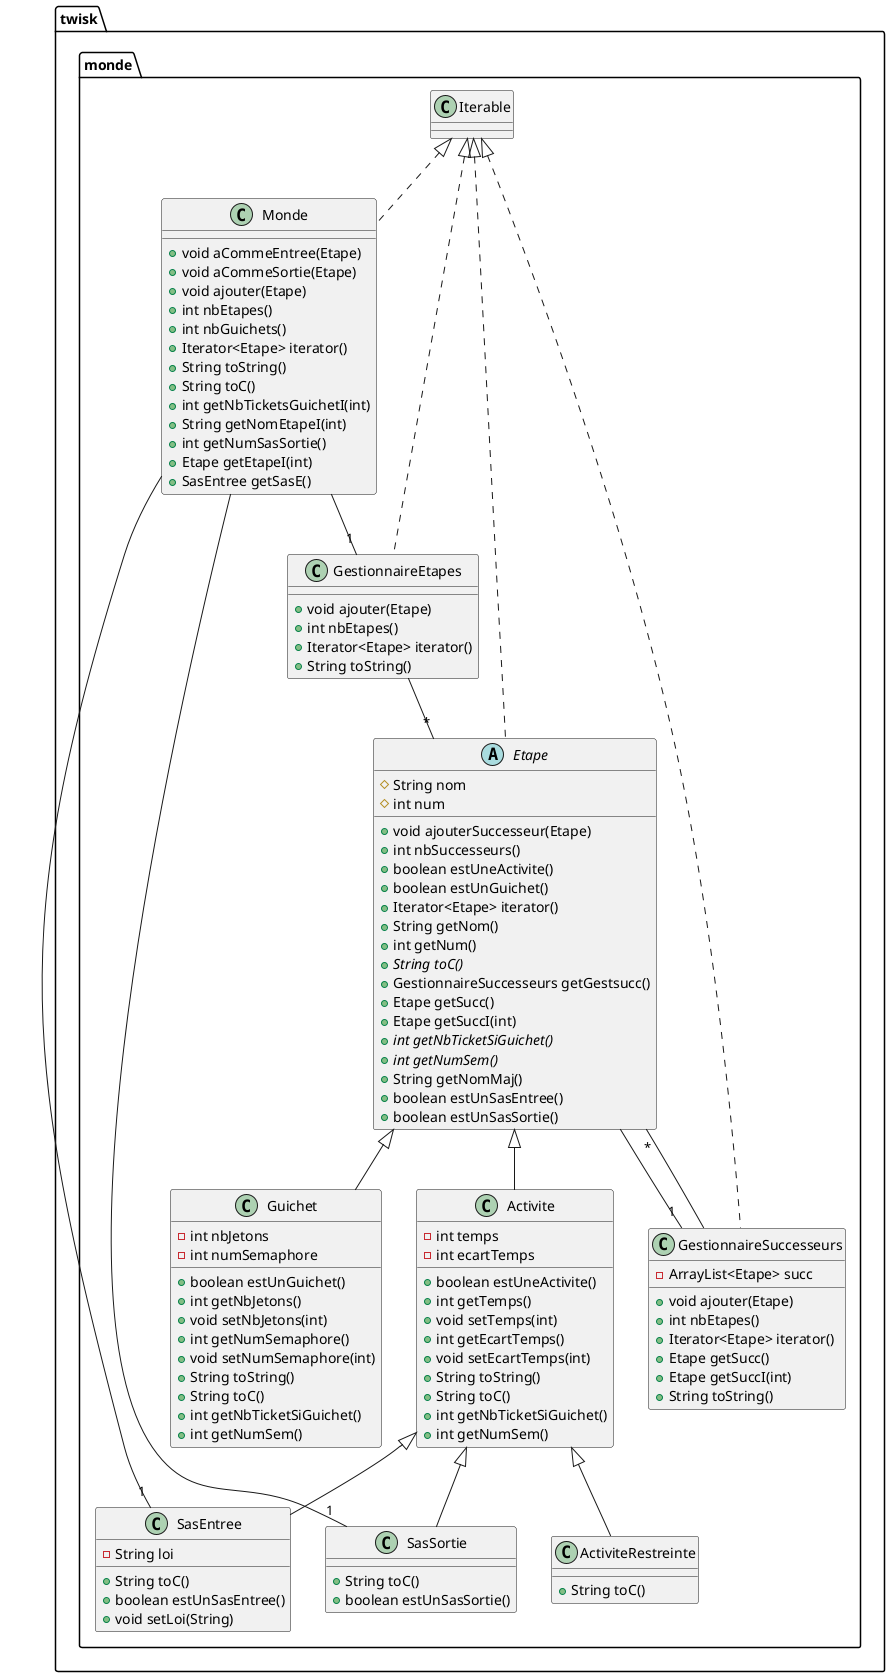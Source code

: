 @startuml
class twisk.monde.ActiviteRestreinte {
+ String toC()
}
class twisk.monde.GestionnaireEtapes {
+ void ajouter(Etape)
+ int nbEtapes()
+ Iterator<Etape> iterator()
+ String toString()
}
twisk.monde.GestionnaireEtapes --"*" twisk.monde.Etape
abstract class twisk.monde.Etape {
# String nom
# int num
+ void ajouterSuccesseur(Etape)
+ int nbSuccesseurs()
+ boolean estUneActivite()
+ boolean estUnGuichet()
+ Iterator<Etape> iterator()
+ String getNom()
+ int getNum()
+ {abstract}String toC()
+ GestionnaireSuccesseurs getGestsucc()
+ Etape getSucc()
+ Etape getSuccI(int)
+ {abstract}int getNbTicketSiGuichet()
+ {abstract}int getNumSem()
+ String getNomMaj()
+ boolean estUnSasEntree()
+ boolean estUnSasSortie()
}
twisk.monde.Etape--"1" twisk.monde.GestionnaireSuccesseurs
class twisk.monde.SasEntree {
- String loi
+ String toC()
+ boolean estUnSasEntree()
+ void setLoi(String)
}
class twisk.monde.Activite {
- int temps
- int ecartTemps
+ boolean estUneActivite()
+ int getTemps()
+ void setTemps(int)
+ int getEcartTemps()
+ void setEcartTemps(int)
+ String toString()
+ String toC()
+ int getNbTicketSiGuichet()
+ int getNumSem()
}
class twisk.monde.Guichet {
- int nbJetons
- int numSemaphore
+ boolean estUnGuichet()
+ int getNbJetons()
+ void setNbJetons(int)
+ int getNumSemaphore()
+ void setNumSemaphore(int)
+ String toString()
+ String toC()
+ int getNbTicketSiGuichet()
+ int getNumSem()
}
class twisk.monde.GestionnaireSuccesseurs {
- ArrayList<Etape> succ
+ void ajouter(Etape)
+ int nbEtapes()
+ Iterator<Etape> iterator()
+ Etape getSucc()
+ Etape getSuccI(int)
+ String toString()
}
twisk.monde.GestionnaireSuccesseurs --"*" twisk.monde.Etape
class twisk.monde.Monde {
+ void aCommeEntree(Etape)
+ void aCommeSortie(Etape)
+ void ajouter(Etape)
+ int nbEtapes()
+ int nbGuichets()
+ Iterator<Etape> iterator()
+ String toString()
+ String toC()
+ int getNbTicketsGuichetI(int)
+ String getNomEtapeI(int)
+ int getNumSasSortie()
+ Etape getEtapeI(int)
+ SasEntree getSasE()
}
twisk.monde.Monde--"1" twisk.monde.SasEntree
twisk.monde.Monde--"1" twisk.monde.SasSortie
twisk.monde.Monde--"1" twisk.monde.GestionnaireEtapes
class twisk.monde.SasSortie {
+ String toC()
+ boolean estUnSasSortie()
}


twisk.monde.Activite <|-- twisk.monde.ActiviteRestreinte
twisk.monde.Iterable <|.. twisk.monde.GestionnaireEtapes
twisk.monde.Iterable <|.. twisk.monde.Etape
twisk.monde.Activite <|-- twisk.monde.SasEntree
twisk.monde.Etape <|-- twisk.monde.Activite
twisk.monde.Etape <|-- twisk.monde.Guichet
twisk.monde.Iterable <|.. twisk.monde.GestionnaireSuccesseurs
twisk.monde.Iterable <|.. twisk.monde.Monde
twisk.monde.Activite <|-- twisk.monde.SasSortie
@enduml